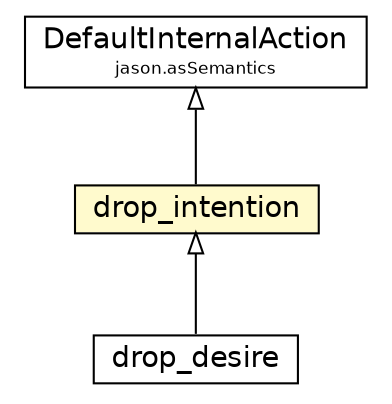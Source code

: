 #!/usr/local/bin/dot
#
# Class diagram 
# Generated by UMLGraph version 5.1 (http://www.umlgraph.org/)
#

digraph G {
	edge [fontname="Helvetica",fontsize=10,labelfontname="Helvetica",labelfontsize=10];
	node [fontname="Helvetica",fontsize=10,shape=plaintext];
	nodesep=0.25;
	ranksep=0.5;
	// jason.asSemantics.DefaultInternalAction
	c61343 [label=<<table title="jason.asSemantics.DefaultInternalAction" border="0" cellborder="1" cellspacing="0" cellpadding="2" port="p" href="../asSemantics/DefaultInternalAction.html">
		<tr><td><table border="0" cellspacing="0" cellpadding="1">
<tr><td align="center" balign="center"> DefaultInternalAction </td></tr>
<tr><td align="center" balign="center"><font point-size="8.0"> jason.asSemantics </font></td></tr>
		</table></td></tr>
		</table>>, fontname="Helvetica", fontcolor="black", fontsize=14.0];
	// jason.stdlib.drop_intention
	c61544 [label=<<table title="jason.stdlib.drop_intention" border="0" cellborder="1" cellspacing="0" cellpadding="2" port="p" bgcolor="lemonChiffon" href="./drop_intention.html">
		<tr><td><table border="0" cellspacing="0" cellpadding="1">
<tr><td align="center" balign="center"> drop_intention </td></tr>
		</table></td></tr>
		</table>>, fontname="Helvetica", fontcolor="black", fontsize=14.0];
	// jason.stdlib.drop_desire
	c61546 [label=<<table title="jason.stdlib.drop_desire" border="0" cellborder="1" cellspacing="0" cellpadding="2" port="p" href="./drop_desire.html">
		<tr><td><table border="0" cellspacing="0" cellpadding="1">
<tr><td align="center" balign="center"> drop_desire </td></tr>
		</table></td></tr>
		</table>>, fontname="Helvetica", fontcolor="black", fontsize=14.0];
	//jason.stdlib.drop_intention extends jason.asSemantics.DefaultInternalAction
	c61343:p -> c61544:p [dir=back,arrowtail=empty];
	//jason.stdlib.drop_desire extends jason.stdlib.drop_intention
	c61544:p -> c61546:p [dir=back,arrowtail=empty];
}

